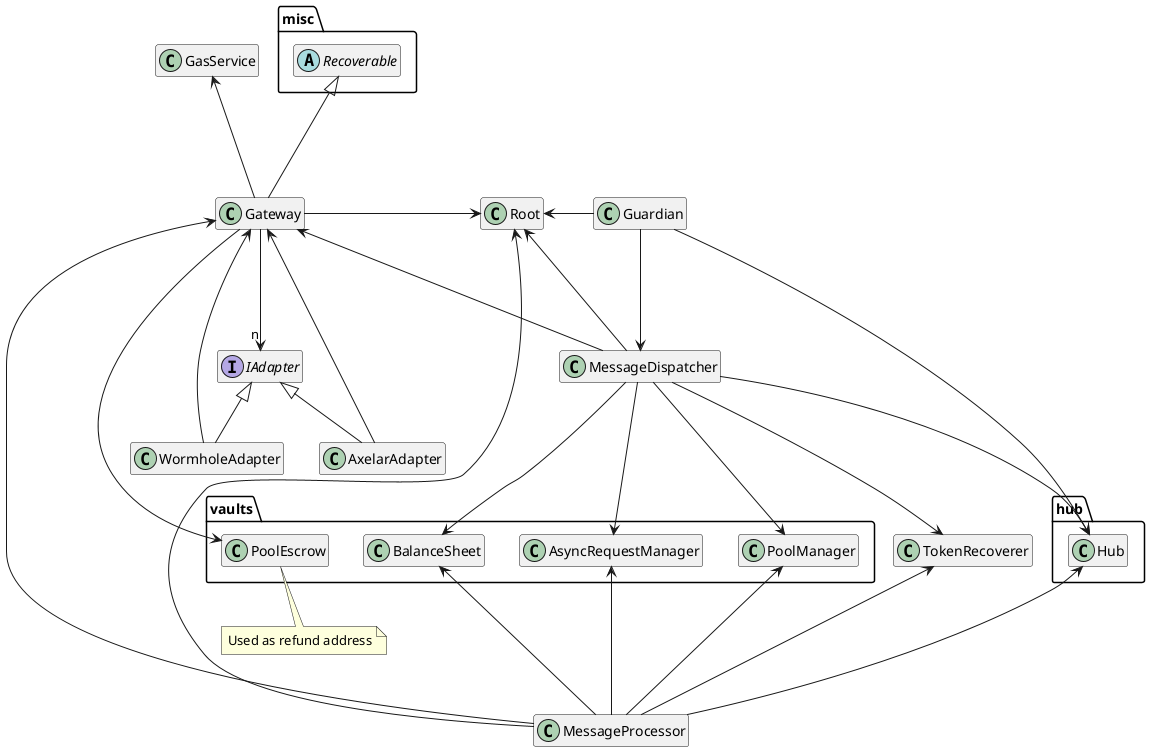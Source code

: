 @startuml
hide empty members

package misc {
    abstract Recoverable
}

package hub {
    class Hub
}

package vaults {
    class PoolEscrow
    class PoolManager
    class AsyncRequestManager
    class BalanceSheet
}

interface IAdapter

class TokenRecoverer
class Root
class MessageDispatcher
class MessageProcessor
class Gateway
class AxelarAdapter
class WormholeAdapter
class Guardian
class GasService

AxelarAdapter -up-|> IAdapter
AxelarAdapter -up--> Gateway

WormholeAdapter -up-|> IAdapter
WormholeAdapter -up--> Gateway

MessageProcessor --up-> Root
MessageProcessor --up-> TokenRecoverer
MessageProcessor --up-> Hub
MessageProcessor --up-> PoolManager
MessageProcessor --up-> AsyncRequestManager
MessageProcessor --up-> BalanceSheet
MessageProcessor --up-> Gateway

MessageDispatcher ---> Root
MessageDispatcher ---> TokenRecoverer
MessageDispatcher ---> Gateway
MessageDispatcher ---> Hub
MessageDispatcher ---> PoolManager
MessageDispatcher ---> AsyncRequestManager
MessageDispatcher ---> BalanceSheet

Guardian ---> Hub
Guardian -left---> Root
Guardian ---> MessageDispatcher

Gateway -up--> GasService
Gateway -up--|> Recoverable
Gateway -right-> Root
Gateway -down-->"n" IAdapter
Gateway --> PoolEscrow

note bottom of PoolEscrow: Used as refund address

@enduml
